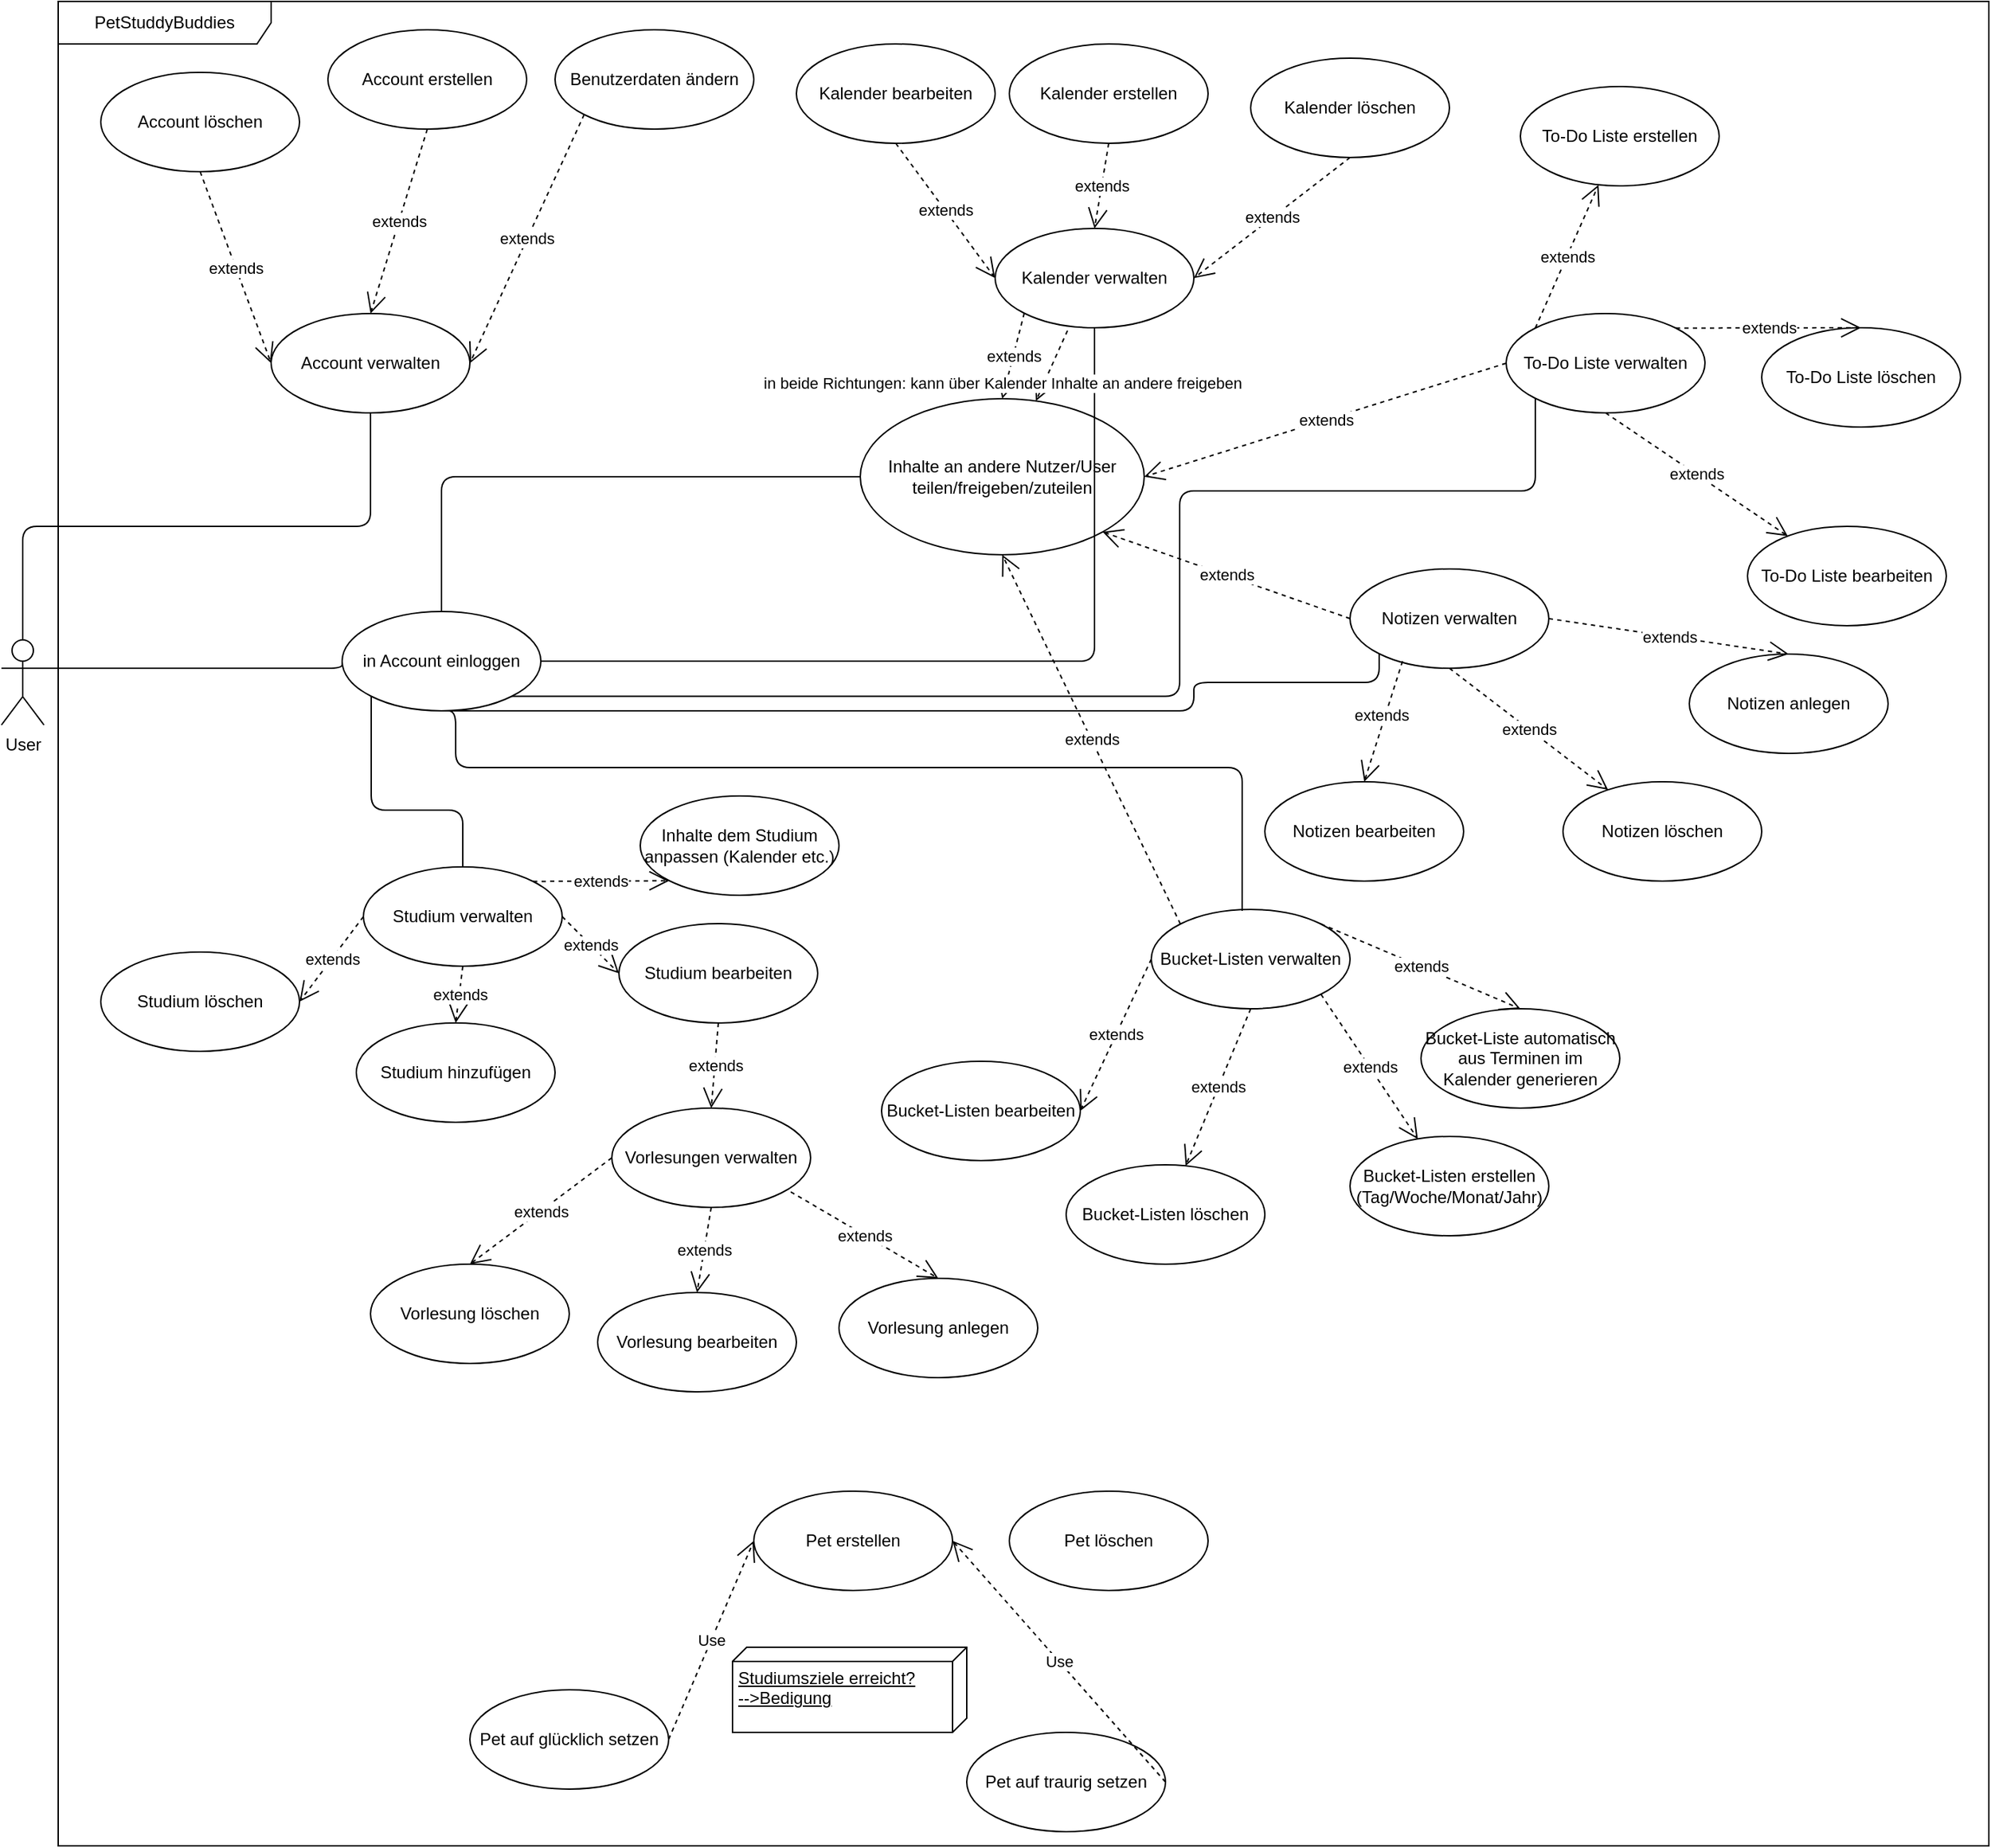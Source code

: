 <mxfile version="14.5.7" type="device"><diagram id="hEt_8Gd2B8QQjQaamb91" name="Page-1"><mxGraphModel dx="2591" dy="735" grid="1" gridSize="10" guides="1" tooltips="1" connect="1" arrows="1" fold="1" page="1" pageScale="1" pageWidth="1169" pageHeight="1654" math="0" shadow="0"><root><mxCell id="0"/><mxCell id="1" parent="0"/><mxCell id="eRSGxHdt1BJRFs1TlOJU-95" value="PetStuddyBuddies" style="shape=umlFrame;whiteSpace=wrap;html=1;width=150;height=30;" vertex="1" parent="1"><mxGeometry x="20" width="1360" height="1300" as="geometry"/></mxCell><mxCell id="eRSGxHdt1BJRFs1TlOJU-1" value="User" style="shape=umlActor;verticalLabelPosition=bottom;verticalAlign=top;html=1;" vertex="1" parent="1"><mxGeometry x="-20" y="450" width="30" height="60" as="geometry"/></mxCell><mxCell id="eRSGxHdt1BJRFs1TlOJU-2" value="Account erstellen" style="ellipse;whiteSpace=wrap;html=1;" vertex="1" parent="1"><mxGeometry x="210" y="20" width="140" height="70" as="geometry"/></mxCell><mxCell id="eRSGxHdt1BJRFs1TlOJU-3" value="in Account einloggen" style="ellipse;whiteSpace=wrap;html=1;" vertex="1" parent="1"><mxGeometry x="220" y="430" width="140" height="70" as="geometry"/></mxCell><mxCell id="eRSGxHdt1BJRFs1TlOJU-4" value="Benutzerdaten ändern" style="ellipse;whiteSpace=wrap;html=1;" vertex="1" parent="1"><mxGeometry x="370" y="20" width="140" height="70" as="geometry"/></mxCell><mxCell id="eRSGxHdt1BJRFs1TlOJU-5" value="Account löschen" style="ellipse;whiteSpace=wrap;html=1;" vertex="1" parent="1"><mxGeometry x="50" y="50" width="140" height="70" as="geometry"/></mxCell><mxCell id="eRSGxHdt1BJRFs1TlOJU-6" value="To-Do Liste erstellen" style="ellipse;whiteSpace=wrap;html=1;" vertex="1" parent="1"><mxGeometry x="1050" y="60" width="140" height="70" as="geometry"/></mxCell><mxCell id="eRSGxHdt1BJRFs1TlOJU-7" value="&lt;div&gt;To-Do Liste löschen&lt;/div&gt;" style="ellipse;whiteSpace=wrap;html=1;" vertex="1" parent="1"><mxGeometry x="1220" y="230" width="140" height="70" as="geometry"/></mxCell><mxCell id="eRSGxHdt1BJRFs1TlOJU-8" value="Notizen anlegen" style="ellipse;whiteSpace=wrap;html=1;" vertex="1" parent="1"><mxGeometry x="1169" y="460" width="140" height="70" as="geometry"/></mxCell><mxCell id="eRSGxHdt1BJRFs1TlOJU-9" value="&lt;div&gt;Notizen verwalten&lt;/div&gt;" style="ellipse;whiteSpace=wrap;html=1;" vertex="1" parent="1"><mxGeometry x="930" y="400" width="140" height="70" as="geometry"/></mxCell><mxCell id="eRSGxHdt1BJRFs1TlOJU-10" value="Kalender erstellen" style="ellipse;whiteSpace=wrap;html=1;" vertex="1" parent="1"><mxGeometry x="690" y="30" width="140" height="70" as="geometry"/></mxCell><mxCell id="eRSGxHdt1BJRFs1TlOJU-11" value="Kalender verwalten" style="ellipse;whiteSpace=wrap;html=1;" vertex="1" parent="1"><mxGeometry x="680" y="160" width="140" height="70" as="geometry"/></mxCell><mxCell id="eRSGxHdt1BJRFs1TlOJU-12" value="Inhalte an andere Nutzer/User teilen/freigeben/zuteilen" style="ellipse;whiteSpace=wrap;html=1;" vertex="1" parent="1"><mxGeometry x="585" y="280" width="200" height="110" as="geometry"/></mxCell><mxCell id="eRSGxHdt1BJRFs1TlOJU-13" value="&lt;div&gt;Bucket-Listen erstellen&lt;/div&gt;&lt;div&gt;(Tag/Woche/Monat/Jahr)&lt;br&gt;&lt;/div&gt;" style="ellipse;whiteSpace=wrap;html=1;" vertex="1" parent="1"><mxGeometry x="930" y="800" width="140" height="70" as="geometry"/></mxCell><mxCell id="eRSGxHdt1BJRFs1TlOJU-14" value="Bucket-Listen verwalten" style="ellipse;whiteSpace=wrap;html=1;" vertex="1" parent="1"><mxGeometry x="790" y="640" width="140" height="70" as="geometry"/></mxCell><mxCell id="eRSGxHdt1BJRFs1TlOJU-15" value="Studium hinzufügen" style="ellipse;whiteSpace=wrap;html=1;" vertex="1" parent="1"><mxGeometry x="230" y="720" width="140" height="70" as="geometry"/></mxCell><mxCell id="eRSGxHdt1BJRFs1TlOJU-16" value="Vorlesungen verwalten" style="ellipse;whiteSpace=wrap;html=1;" vertex="1" parent="1"><mxGeometry x="410" y="780" width="140" height="70" as="geometry"/></mxCell><mxCell id="eRSGxHdt1BJRFs1TlOJU-17" value="Studium löschen" style="ellipse;whiteSpace=wrap;html=1;" vertex="1" parent="1"><mxGeometry x="50" y="670" width="140" height="70" as="geometry"/></mxCell><mxCell id="eRSGxHdt1BJRFs1TlOJU-19" value="Bucket-Liste automatisch aus Terminen im Kalender generieren" style="ellipse;whiteSpace=wrap;html=1;" vertex="1" parent="1"><mxGeometry x="980" y="710" width="140" height="70" as="geometry"/></mxCell><mxCell id="eRSGxHdt1BJRFs1TlOJU-21" value="&lt;div&gt;Account verwalten&lt;/div&gt;" style="ellipse;whiteSpace=wrap;html=1;" vertex="1" parent="1"><mxGeometry x="170" y="220" width="140" height="70" as="geometry"/></mxCell><mxCell id="eRSGxHdt1BJRFs1TlOJU-25" value="" style="endArrow=none;html=1;edgeStyle=orthogonalEdgeStyle;exitX=0.5;exitY=0;exitDx=0;exitDy=0;exitPerimeter=0;entryX=0.5;entryY=1;entryDx=0;entryDy=0;" edge="1" parent="1" source="eRSGxHdt1BJRFs1TlOJU-1" target="eRSGxHdt1BJRFs1TlOJU-21"><mxGeometry relative="1" as="geometry"><mxPoint x="470" y="330" as="sourcePoint"/><mxPoint x="630" y="330" as="targetPoint"/></mxGeometry></mxCell><mxCell id="eRSGxHdt1BJRFs1TlOJU-28" value="extends" style="endArrow=open;endSize=12;dashed=1;html=1;exitX=0.5;exitY=1;exitDx=0;exitDy=0;entryX=0;entryY=0.5;entryDx=0;entryDy=0;" edge="1" parent="1" source="eRSGxHdt1BJRFs1TlOJU-5" target="eRSGxHdt1BJRFs1TlOJU-21"><mxGeometry width="160" relative="1" as="geometry"><mxPoint x="470" y="330" as="sourcePoint"/><mxPoint x="630" y="330" as="targetPoint"/></mxGeometry></mxCell><mxCell id="eRSGxHdt1BJRFs1TlOJU-29" value="extends" style="endArrow=open;endSize=12;dashed=1;html=1;entryX=0.5;entryY=0;entryDx=0;entryDy=0;exitX=1;exitY=0;exitDx=0;exitDy=0;" edge="1" parent="1" source="eRSGxHdt1BJRFs1TlOJU-14" target="eRSGxHdt1BJRFs1TlOJU-19"><mxGeometry width="160" relative="1" as="geometry"><mxPoint x="-160" y="320" as="sourcePoint"/><mxPoint x="-50" y="335" as="targetPoint"/><Array as="points"/></mxGeometry></mxCell><mxCell id="eRSGxHdt1BJRFs1TlOJU-30" value="extends" style="endArrow=open;endSize=12;dashed=1;html=1;exitX=0.5;exitY=1;exitDx=0;exitDy=0;entryX=0;entryY=0.5;entryDx=0;entryDy=0;" edge="1" parent="1" source="eRSGxHdt1BJRFs1TlOJU-36" target="eRSGxHdt1BJRFs1TlOJU-11"><mxGeometry width="160" relative="1" as="geometry"><mxPoint x="130" y="110" as="sourcePoint"/><mxPoint x="200" y="175" as="targetPoint"/></mxGeometry></mxCell><mxCell id="eRSGxHdt1BJRFs1TlOJU-31" value="extends" style="endArrow=open;endSize=12;dashed=1;html=1;exitX=0.5;exitY=1;exitDx=0;exitDy=0;entryX=1;entryY=0.5;entryDx=0;entryDy=0;" edge="1" parent="1" source="eRSGxHdt1BJRFs1TlOJU-37" target="eRSGxHdt1BJRFs1TlOJU-11"><mxGeometry width="160" relative="1" as="geometry"><mxPoint x="140" y="120" as="sourcePoint"/><mxPoint x="210" y="185" as="targetPoint"/></mxGeometry></mxCell><mxCell id="eRSGxHdt1BJRFs1TlOJU-32" value="extends" style="endArrow=open;endSize=12;dashed=1;html=1;exitX=0.5;exitY=1;exitDx=0;exitDy=0;entryX=0.5;entryY=0;entryDx=0;entryDy=0;" edge="1" parent="1" source="eRSGxHdt1BJRFs1TlOJU-10" target="eRSGxHdt1BJRFs1TlOJU-11"><mxGeometry width="160" relative="1" as="geometry"><mxPoint x="150" y="130" as="sourcePoint"/><mxPoint x="220" y="195" as="targetPoint"/></mxGeometry></mxCell><mxCell id="eRSGxHdt1BJRFs1TlOJU-33" value="extends" style="endArrow=open;endSize=12;dashed=1;html=1;exitX=0;exitY=1;exitDx=0;exitDy=0;entryX=1;entryY=0.5;entryDx=0;entryDy=0;" edge="1" parent="1" source="eRSGxHdt1BJRFs1TlOJU-4" target="eRSGxHdt1BJRFs1TlOJU-21"><mxGeometry width="160" relative="1" as="geometry"><mxPoint x="375" y="100" as="sourcePoint"/><mxPoint x="445" y="165" as="targetPoint"/></mxGeometry></mxCell><mxCell id="eRSGxHdt1BJRFs1TlOJU-34" value="extends" style="endArrow=open;endSize=12;dashed=1;html=1;entryX=0.5;entryY=0;entryDx=0;entryDy=0;" edge="1" parent="1" target="eRSGxHdt1BJRFs1TlOJU-21"><mxGeometry width="160" relative="1" as="geometry"><mxPoint x="280" y="90" as="sourcePoint"/><mxPoint x="350" y="155" as="targetPoint"/></mxGeometry></mxCell><mxCell id="eRSGxHdt1BJRFs1TlOJU-35" value="" style="endArrow=none;html=1;edgeStyle=orthogonalEdgeStyle;exitX=1;exitY=0.333;exitDx=0;exitDy=0;exitPerimeter=0;entryX=0;entryY=0.5;entryDx=0;entryDy=0;" edge="1" parent="1" source="eRSGxHdt1BJRFs1TlOJU-1" target="eRSGxHdt1BJRFs1TlOJU-3"><mxGeometry relative="1" as="geometry"><mxPoint x="215" y="300" as="sourcePoint"/><mxPoint x="360" y="470" as="targetPoint"/><Array as="points"><mxPoint x="220" y="470"/></Array></mxGeometry></mxCell><mxCell id="eRSGxHdt1BJRFs1TlOJU-36" value="Kalender bearbeiten" style="ellipse;whiteSpace=wrap;html=1;" vertex="1" parent="1"><mxGeometry x="540" y="30" width="140" height="70" as="geometry"/></mxCell><mxCell id="eRSGxHdt1BJRFs1TlOJU-37" value="Kalender löschen" style="ellipse;whiteSpace=wrap;html=1;" vertex="1" parent="1"><mxGeometry x="860" y="40" width="140" height="70" as="geometry"/></mxCell><mxCell id="eRSGxHdt1BJRFs1TlOJU-40" value="" style="endArrow=none;html=1;edgeStyle=orthogonalEdgeStyle;exitX=1;exitY=0.5;exitDx=0;exitDy=0;entryX=0.5;entryY=1;entryDx=0;entryDy=0;" edge="1" parent="1" source="eRSGxHdt1BJRFs1TlOJU-3" target="eRSGxHdt1BJRFs1TlOJU-11"><mxGeometry relative="1" as="geometry"><mxPoint x="75" y="460" as="sourcePoint"/><mxPoint x="250" y="300" as="targetPoint"/></mxGeometry></mxCell><mxCell id="eRSGxHdt1BJRFs1TlOJU-41" value="To-Do Liste verwalten" style="ellipse;whiteSpace=wrap;html=1;" vertex="1" parent="1"><mxGeometry x="1040" y="220" width="140" height="70" as="geometry"/></mxCell><mxCell id="eRSGxHdt1BJRFs1TlOJU-42" value="&lt;div&gt;To-Do Liste bearbeiten&lt;br&gt;&lt;/div&gt;" style="ellipse;whiteSpace=wrap;html=1;" vertex="1" parent="1"><mxGeometry x="1210" y="370" width="140" height="70" as="geometry"/></mxCell><mxCell id="eRSGxHdt1BJRFs1TlOJU-43" value="extends" style="endArrow=open;endSize=12;dashed=1;html=1;exitX=0.5;exitY=1;exitDx=0;exitDy=0;entryX=0.5;entryY=0;entryDx=0;entryDy=0;" edge="1" parent="1" source="eRSGxHdt1BJRFs1TlOJU-51" target="eRSGxHdt1BJRFs1TlOJU-16"><mxGeometry width="160" relative="1" as="geometry"><mxPoint x="-155" y="440" as="sourcePoint"/><mxPoint x="375" y="850" as="targetPoint"/><Array as="points"/></mxGeometry></mxCell><mxCell id="eRSGxHdt1BJRFs1TlOJU-44" value="extends" style="endArrow=open;endSize=12;dashed=1;html=1;entryX=0;entryY=0.5;entryDx=0;entryDy=0;exitX=1;exitY=0.5;exitDx=0;exitDy=0;" edge="1" parent="1" source="eRSGxHdt1BJRFs1TlOJU-53" target="eRSGxHdt1BJRFs1TlOJU-51"><mxGeometry width="160" relative="1" as="geometry"><mxPoint x="-145" y="450" as="sourcePoint"/><mxPoint x="-35" y="465" as="targetPoint"/><Array as="points"/></mxGeometry></mxCell><mxCell id="eRSGxHdt1BJRFs1TlOJU-45" value="extends" style="endArrow=open;endSize=12;dashed=1;html=1;entryX=1;entryY=0.5;entryDx=0;entryDy=0;exitX=0;exitY=0.5;exitDx=0;exitDy=0;" edge="1" parent="1" source="eRSGxHdt1BJRFs1TlOJU-53" target="eRSGxHdt1BJRFs1TlOJU-17"><mxGeometry width="160" relative="1" as="geometry"><mxPoint x="-135" y="460" as="sourcePoint"/><mxPoint x="-25" y="475" as="targetPoint"/><Array as="points"/></mxGeometry></mxCell><mxCell id="eRSGxHdt1BJRFs1TlOJU-46" value="extends" style="endArrow=open;endSize=12;dashed=1;html=1;entryX=0.5;entryY=0;entryDx=0;entryDy=0;exitX=0.5;exitY=1;exitDx=0;exitDy=0;" edge="1" parent="1" source="eRSGxHdt1BJRFs1TlOJU-53" target="eRSGxHdt1BJRFs1TlOJU-15"><mxGeometry width="160" relative="1" as="geometry"><mxPoint x="-125" y="470" as="sourcePoint"/><mxPoint x="-15" y="485" as="targetPoint"/><Array as="points"/></mxGeometry></mxCell><mxCell id="eRSGxHdt1BJRFs1TlOJU-48" value="extends" style="endArrow=open;endSize=12;dashed=1;html=1;exitX=0.5;exitY=1;exitDx=0;exitDy=0;" edge="1" parent="1" source="eRSGxHdt1BJRFs1TlOJU-41" target="eRSGxHdt1BJRFs1TlOJU-42"><mxGeometry width="160" relative="1" as="geometry"><mxPoint x="895" y="40" as="sourcePoint"/><mxPoint x="1005" y="55" as="targetPoint"/><Array as="points"/></mxGeometry></mxCell><mxCell id="eRSGxHdt1BJRFs1TlOJU-49" value="extends" style="endArrow=open;endSize=12;dashed=1;html=1;exitX=0;exitY=0;exitDx=0;exitDy=0;" edge="1" parent="1" source="eRSGxHdt1BJRFs1TlOJU-41" target="eRSGxHdt1BJRFs1TlOJU-6"><mxGeometry width="160" relative="1" as="geometry"><mxPoint x="905" y="50" as="sourcePoint"/><mxPoint x="1015" y="65" as="targetPoint"/><Array as="points"/></mxGeometry></mxCell><mxCell id="eRSGxHdt1BJRFs1TlOJU-50" value="extends" style="endArrow=open;endSize=12;dashed=1;html=1;entryX=0.5;entryY=0;entryDx=0;entryDy=0;exitX=1;exitY=0;exitDx=0;exitDy=0;" edge="1" parent="1" source="eRSGxHdt1BJRFs1TlOJU-41" target="eRSGxHdt1BJRFs1TlOJU-7"><mxGeometry width="160" relative="1" as="geometry"><mxPoint x="915" y="60" as="sourcePoint"/><mxPoint x="1025" y="75" as="targetPoint"/><Array as="points"/></mxGeometry></mxCell><mxCell id="eRSGxHdt1BJRFs1TlOJU-51" value="Studium bearbeiten" style="ellipse;whiteSpace=wrap;html=1;" vertex="1" parent="1"><mxGeometry x="415" y="650" width="140" height="70" as="geometry"/></mxCell><mxCell id="eRSGxHdt1BJRFs1TlOJU-53" value="Studium verwalten" style="ellipse;whiteSpace=wrap;html=1;" vertex="1" parent="1"><mxGeometry x="235" y="610" width="140" height="70" as="geometry"/></mxCell><mxCell id="eRSGxHdt1BJRFs1TlOJU-54" value="Notizen löschen" style="ellipse;whiteSpace=wrap;html=1;" vertex="1" parent="1"><mxGeometry x="1080" y="550" width="140" height="70" as="geometry"/></mxCell><mxCell id="eRSGxHdt1BJRFs1TlOJU-55" value="Notizen bearbeiten" style="ellipse;whiteSpace=wrap;html=1;" vertex="1" parent="1"><mxGeometry x="870" y="550" width="140" height="70" as="geometry"/></mxCell><mxCell id="eRSGxHdt1BJRFs1TlOJU-56" value="extends" style="endArrow=open;endSize=12;dashed=1;html=1;exitX=1;exitY=1;exitDx=0;exitDy=0;" edge="1" parent="1" source="eRSGxHdt1BJRFs1TlOJU-14" target="eRSGxHdt1BJRFs1TlOJU-13"><mxGeometry width="160" relative="1" as="geometry"><mxPoint x="-150" y="330" as="sourcePoint"/><mxPoint x="-40" y="345" as="targetPoint"/><Array as="points"/></mxGeometry></mxCell><mxCell id="eRSGxHdt1BJRFs1TlOJU-57" value="extends" style="endArrow=open;endSize=12;dashed=1;html=1;entryX=0.5;entryY=0;entryDx=0;entryDy=0;exitX=1;exitY=0.5;exitDx=0;exitDy=0;" edge="1" parent="1" source="eRSGxHdt1BJRFs1TlOJU-9" target="eRSGxHdt1BJRFs1TlOJU-8"><mxGeometry width="160" relative="1" as="geometry"><mxPoint x="40" y="330" as="sourcePoint"/><mxPoint x="150" y="345" as="targetPoint"/><Array as="points"/></mxGeometry></mxCell><mxCell id="eRSGxHdt1BJRFs1TlOJU-58" value="extends" style="endArrow=open;endSize=12;dashed=1;html=1;exitX=0.5;exitY=1;exitDx=0;exitDy=0;" edge="1" parent="1" source="eRSGxHdt1BJRFs1TlOJU-9" target="eRSGxHdt1BJRFs1TlOJU-54"><mxGeometry width="160" relative="1" as="geometry"><mxPoint x="50" y="340" as="sourcePoint"/><mxPoint x="160" y="355" as="targetPoint"/><Array as="points"/></mxGeometry></mxCell><mxCell id="eRSGxHdt1BJRFs1TlOJU-59" value="extends" style="endArrow=open;endSize=12;dashed=1;html=1;entryX=0.5;entryY=0;entryDx=0;entryDy=0;exitX=0.264;exitY=0.929;exitDx=0;exitDy=0;exitPerimeter=0;" edge="1" parent="1" source="eRSGxHdt1BJRFs1TlOJU-9" target="eRSGxHdt1BJRFs1TlOJU-55"><mxGeometry x="-0.083" y="-3" width="160" relative="1" as="geometry"><mxPoint x="60" y="350" as="sourcePoint"/><mxPoint x="170" y="365" as="targetPoint"/><Array as="points"/><mxPoint as="offset"/></mxGeometry></mxCell><mxCell id="eRSGxHdt1BJRFs1TlOJU-60" value="Bucket-Listen bearbeiten" style="ellipse;whiteSpace=wrap;html=1;" vertex="1" parent="1"><mxGeometry x="600" y="747" width="140" height="70" as="geometry"/></mxCell><mxCell id="eRSGxHdt1BJRFs1TlOJU-61" value="Bucket-Listen löschen" style="ellipse;whiteSpace=wrap;html=1;" vertex="1" parent="1"><mxGeometry x="730" y="820" width="140" height="70" as="geometry"/></mxCell><mxCell id="eRSGxHdt1BJRFs1TlOJU-62" value="extends" style="endArrow=open;endSize=12;dashed=1;html=1;exitX=0.5;exitY=1;exitDx=0;exitDy=0;" edge="1" parent="1" source="eRSGxHdt1BJRFs1TlOJU-14" target="eRSGxHdt1BJRFs1TlOJU-61"><mxGeometry width="160" relative="1" as="geometry"><mxPoint x="-140" y="340" as="sourcePoint"/><mxPoint x="-30" y="355" as="targetPoint"/><Array as="points"/></mxGeometry></mxCell><mxCell id="eRSGxHdt1BJRFs1TlOJU-63" value="extends" style="endArrow=open;endSize=12;dashed=1;html=1;entryX=1;entryY=0.5;entryDx=0;entryDy=0;exitX=0;exitY=0.5;exitDx=0;exitDy=0;" edge="1" parent="1" source="eRSGxHdt1BJRFs1TlOJU-14" target="eRSGxHdt1BJRFs1TlOJU-60"><mxGeometry width="160" relative="1" as="geometry"><mxPoint x="-130" y="350" as="sourcePoint"/><mxPoint x="-20" y="365" as="targetPoint"/><Array as="points"/></mxGeometry></mxCell><mxCell id="eRSGxHdt1BJRFs1TlOJU-64" value="extends" style="endArrow=open;endSize=12;dashed=1;html=1;exitX=0;exitY=1;exitDx=0;exitDy=0;entryX=0.5;entryY=0;entryDx=0;entryDy=0;" edge="1" parent="1" source="eRSGxHdt1BJRFs1TlOJU-11" target="eRSGxHdt1BJRFs1TlOJU-12"><mxGeometry width="160" relative="1" as="geometry"><mxPoint x="585" y="185" as="sourcePoint"/><mxPoint x="655" y="280" as="targetPoint"/></mxGeometry></mxCell><mxCell id="eRSGxHdt1BJRFs1TlOJU-65" value="extends" style="endArrow=open;endSize=12;dashed=1;html=1;exitX=0;exitY=0.5;exitDx=0;exitDy=0;entryX=1;entryY=0.5;entryDx=0;entryDy=0;" edge="1" parent="1" source="eRSGxHdt1BJRFs1TlOJU-41" target="eRSGxHdt1BJRFs1TlOJU-12"><mxGeometry width="160" relative="1" as="geometry"><mxPoint x="860" y="260" as="sourcePoint"/><mxPoint x="930" y="355" as="targetPoint"/></mxGeometry></mxCell><mxCell id="eRSGxHdt1BJRFs1TlOJU-66" value="extends" style="endArrow=open;endSize=12;dashed=1;html=1;exitX=0;exitY=0.5;exitDx=0;exitDy=0;entryX=1;entryY=1;entryDx=0;entryDy=0;" edge="1" parent="1" source="eRSGxHdt1BJRFs1TlOJU-9" target="eRSGxHdt1BJRFs1TlOJU-12"><mxGeometry width="160" relative="1" as="geometry"><mxPoint x="1050" y="265" as="sourcePoint"/><mxPoint x="640" y="345" as="targetPoint"/></mxGeometry></mxCell><mxCell id="eRSGxHdt1BJRFs1TlOJU-67" value="extends" style="endArrow=open;endSize=12;dashed=1;html=1;exitX=0;exitY=0;exitDx=0;exitDy=0;entryX=0.5;entryY=1;entryDx=0;entryDy=0;" edge="1" parent="1" source="eRSGxHdt1BJRFs1TlOJU-14" target="eRSGxHdt1BJRFs1TlOJU-12"><mxGeometry width="160" relative="1" as="geometry"><mxPoint x="930" y="645" as="sourcePoint"/><mxPoint x="520" y="725" as="targetPoint"/></mxGeometry></mxCell><mxCell id="eRSGxHdt1BJRFs1TlOJU-68" value="" style="endArrow=none;html=1;edgeStyle=orthogonalEdgeStyle;entryX=0;entryY=0.5;entryDx=0;entryDy=0;exitX=0.5;exitY=0;exitDx=0;exitDy=0;" edge="1" parent="1" source="eRSGxHdt1BJRFs1TlOJU-3" target="eRSGxHdt1BJRFs1TlOJU-12"><mxGeometry relative="1" as="geometry"><mxPoint x="290" y="420" as="sourcePoint"/><mxPoint x="760" y="240" as="targetPoint"/><Array as="points"><mxPoint x="290" y="335"/></Array></mxGeometry></mxCell><mxCell id="eRSGxHdt1BJRFs1TlOJU-69" value="in beide Richtungen: kann über Kalender Inhalte an andere freigeben" style="endArrow=open;endSize=12;dashed=1;html=1;exitX=0.364;exitY=1.029;exitDx=0;exitDy=0;exitPerimeter=0;" edge="1" parent="1" source="eRSGxHdt1BJRFs1TlOJU-11" target="eRSGxHdt1BJRFs1TlOJU-12"><mxGeometry x="0.97" y="-26" width="160" relative="1" as="geometry"><mxPoint x="710.503" y="229.749" as="sourcePoint"/><mxPoint x="695" y="290" as="targetPoint"/><mxPoint y="-1" as="offset"/></mxGeometry></mxCell><mxCell id="eRSGxHdt1BJRFs1TlOJU-70" value="" style="endArrow=none;html=1;edgeStyle=orthogonalEdgeStyle;entryX=0;entryY=1;entryDx=0;entryDy=0;exitX=1;exitY=1;exitDx=0;exitDy=0;" edge="1" parent="1" source="eRSGxHdt1BJRFs1TlOJU-3" target="eRSGxHdt1BJRFs1TlOJU-41"><mxGeometry relative="1" as="geometry"><mxPoint x="300" y="440" as="sourcePoint"/><mxPoint x="595" y="345" as="targetPoint"/><Array as="points"><mxPoint x="810" y="490"/><mxPoint x="810" y="345"/><mxPoint x="1061" y="345"/></Array></mxGeometry></mxCell><mxCell id="eRSGxHdt1BJRFs1TlOJU-71" value="" style="endArrow=none;html=1;edgeStyle=orthogonalEdgeStyle;entryX=0;entryY=1;entryDx=0;entryDy=0;exitX=0.5;exitY=1;exitDx=0;exitDy=0;" edge="1" parent="1" source="eRSGxHdt1BJRFs1TlOJU-3" target="eRSGxHdt1BJRFs1TlOJU-9"><mxGeometry relative="1" as="geometry"><mxPoint x="349.497" y="499.749" as="sourcePoint"/><mxPoint x="1070.503" y="289.749" as="targetPoint"/><Array as="points"><mxPoint x="820" y="500"/><mxPoint x="820" y="480"/><mxPoint x="951" y="480"/></Array></mxGeometry></mxCell><mxCell id="eRSGxHdt1BJRFs1TlOJU-72" value="" style="endArrow=none;html=1;edgeStyle=orthogonalEdgeStyle;entryX=0.457;entryY=0.014;entryDx=0;entryDy=0;exitX=0.5;exitY=1;exitDx=0;exitDy=0;entryPerimeter=0;" edge="1" parent="1" source="eRSGxHdt1BJRFs1TlOJU-3" target="eRSGxHdt1BJRFs1TlOJU-14"><mxGeometry relative="1" as="geometry"><mxPoint x="300" y="510" as="sourcePoint"/><mxPoint x="960.503" y="469.749" as="targetPoint"/><Array as="points"><mxPoint x="300" y="500"/><mxPoint x="300" y="540"/><mxPoint x="854" y="540"/></Array></mxGeometry></mxCell><mxCell id="eRSGxHdt1BJRFs1TlOJU-73" value="" style="endArrow=none;html=1;edgeStyle=orthogonalEdgeStyle;entryX=0.5;entryY=0;entryDx=0;entryDy=0;exitX=0;exitY=1;exitDx=0;exitDy=0;" edge="1" parent="1" source="eRSGxHdt1BJRFs1TlOJU-3" target="eRSGxHdt1BJRFs1TlOJU-53"><mxGeometry relative="1" as="geometry"><mxPoint x="300" y="510" as="sourcePoint"/><mxPoint x="863.98" y="650.98" as="targetPoint"/><Array as="points"><mxPoint x="241" y="570"/><mxPoint x="305" y="570"/></Array></mxGeometry></mxCell><mxCell id="eRSGxHdt1BJRFs1TlOJU-74" value="Inhalte dem Studium anpassen (Kalender etc.)" style="ellipse;whiteSpace=wrap;html=1;" vertex="1" parent="1"><mxGeometry x="430" y="560" width="140" height="70" as="geometry"/></mxCell><mxCell id="eRSGxHdt1BJRFs1TlOJU-75" value="extends" style="endArrow=open;endSize=12;dashed=1;html=1;entryX=0;entryY=1;entryDx=0;entryDy=0;exitX=1;exitY=0;exitDx=0;exitDy=0;" edge="1" parent="1" source="eRSGxHdt1BJRFs1TlOJU-53" target="eRSGxHdt1BJRFs1TlOJU-74"><mxGeometry width="160" relative="1" as="geometry"><mxPoint x="385" y="655" as="sourcePoint"/><mxPoint x="425" y="695" as="targetPoint"/><Array as="points"/></mxGeometry></mxCell><mxCell id="eRSGxHdt1BJRFs1TlOJU-76" value="Pet erstellen" style="ellipse;whiteSpace=wrap;html=1;" vertex="1" parent="1"><mxGeometry x="510" y="1050" width="140" height="70" as="geometry"/></mxCell><mxCell id="eRSGxHdt1BJRFs1TlOJU-77" value="Vorlesung bearbeiten" style="ellipse;whiteSpace=wrap;html=1;" vertex="1" parent="1"><mxGeometry x="400" y="910" width="140" height="70" as="geometry"/></mxCell><mxCell id="eRSGxHdt1BJRFs1TlOJU-78" value="Vorlesung löschen" style="ellipse;whiteSpace=wrap;html=1;" vertex="1" parent="1"><mxGeometry x="240" y="890" width="140" height="70" as="geometry"/></mxCell><mxCell id="eRSGxHdt1BJRFs1TlOJU-79" value="Vorlesung anlegen" style="ellipse;whiteSpace=wrap;html=1;" vertex="1" parent="1"><mxGeometry x="570" y="900" width="140" height="70" as="geometry"/></mxCell><mxCell id="eRSGxHdt1BJRFs1TlOJU-81" value="extends" style="endArrow=open;endSize=12;dashed=1;html=1;exitX=0.5;exitY=1;exitDx=0;exitDy=0;entryX=0.5;entryY=0;entryDx=0;entryDy=0;" edge="1" parent="1" source="eRSGxHdt1BJRFs1TlOJU-16" target="eRSGxHdt1BJRFs1TlOJU-77"><mxGeometry width="160" relative="1" as="geometry"><mxPoint x="495" y="730" as="sourcePoint"/><mxPoint x="490" y="790" as="targetPoint"/><Array as="points"/></mxGeometry></mxCell><mxCell id="eRSGxHdt1BJRFs1TlOJU-82" value="extends" style="endArrow=open;endSize=12;dashed=1;html=1;exitX=0;exitY=0.5;exitDx=0;exitDy=0;entryX=0.5;entryY=0;entryDx=0;entryDy=0;" edge="1" parent="1" source="eRSGxHdt1BJRFs1TlOJU-16" target="eRSGxHdt1BJRFs1TlOJU-78"><mxGeometry width="160" relative="1" as="geometry"><mxPoint x="505" y="740" as="sourcePoint"/><mxPoint x="500" y="800" as="targetPoint"/><Array as="points"/></mxGeometry></mxCell><mxCell id="eRSGxHdt1BJRFs1TlOJU-83" value="Pet löschen" style="ellipse;whiteSpace=wrap;html=1;" vertex="1" parent="1"><mxGeometry x="690" y="1050" width="140" height="70" as="geometry"/></mxCell><mxCell id="eRSGxHdt1BJRFs1TlOJU-85" value="Pet auf glücklich setzen" style="ellipse;whiteSpace=wrap;html=1;" vertex="1" parent="1"><mxGeometry x="310" y="1190" width="140" height="70" as="geometry"/></mxCell><mxCell id="eRSGxHdt1BJRFs1TlOJU-86" value="Pet auf traurig setzen" style="ellipse;whiteSpace=wrap;html=1;" vertex="1" parent="1"><mxGeometry x="660" y="1220" width="140" height="70" as="geometry"/></mxCell><mxCell id="eRSGxHdt1BJRFs1TlOJU-87" value="extends" style="endArrow=open;endSize=12;dashed=1;html=1;exitX=0.9;exitY=0.843;exitDx=0;exitDy=0;entryX=0.5;entryY=0;entryDx=0;entryDy=0;exitPerimeter=0;" edge="1" parent="1" source="eRSGxHdt1BJRFs1TlOJU-16" target="eRSGxHdt1BJRFs1TlOJU-79"><mxGeometry width="160" relative="1" as="geometry"><mxPoint x="490" y="860" as="sourcePoint"/><mxPoint x="480" y="930" as="targetPoint"/><Array as="points"/></mxGeometry></mxCell><mxCell id="eRSGxHdt1BJRFs1TlOJU-88" value="Use" style="endArrow=open;endSize=12;dashed=1;html=1;exitX=1;exitY=0.5;exitDx=0;exitDy=0;entryX=1;entryY=0.5;entryDx=0;entryDy=0;" edge="1" parent="1" source="eRSGxHdt1BJRFs1TlOJU-86" target="eRSGxHdt1BJRFs1TlOJU-76"><mxGeometry width="160" relative="1" as="geometry"><mxPoint x="535" y="1170" as="sourcePoint"/><mxPoint x="695" y="1170" as="targetPoint"/><Array as="points"/></mxGeometry></mxCell><mxCell id="eRSGxHdt1BJRFs1TlOJU-89" value="Use" style="endArrow=open;endSize=12;dashed=1;html=1;exitX=1;exitY=0.5;exitDx=0;exitDy=0;entryX=0;entryY=0.5;entryDx=0;entryDy=0;" edge="1" parent="1" source="eRSGxHdt1BJRFs1TlOJU-85" target="eRSGxHdt1BJRFs1TlOJU-76"><mxGeometry width="160" relative="1" as="geometry"><mxPoint x="645" y="1105" as="sourcePoint"/><mxPoint x="615" y="1180" as="targetPoint"/></mxGeometry></mxCell><mxCell id="eRSGxHdt1BJRFs1TlOJU-94" value="&lt;div&gt;Studiumsziele erreicht?&lt;/div&gt;&lt;div&gt;--&amp;gt;Bedigung&lt;br&gt;&lt;/div&gt;" style="verticalAlign=top;align=left;spacingTop=8;spacingLeft=2;spacingRight=12;shape=cube;size=10;direction=south;fontStyle=4;html=1;" vertex="1" parent="1"><mxGeometry x="495" y="1160" width="165" height="60" as="geometry"/></mxCell></root></mxGraphModel></diagram></mxfile>